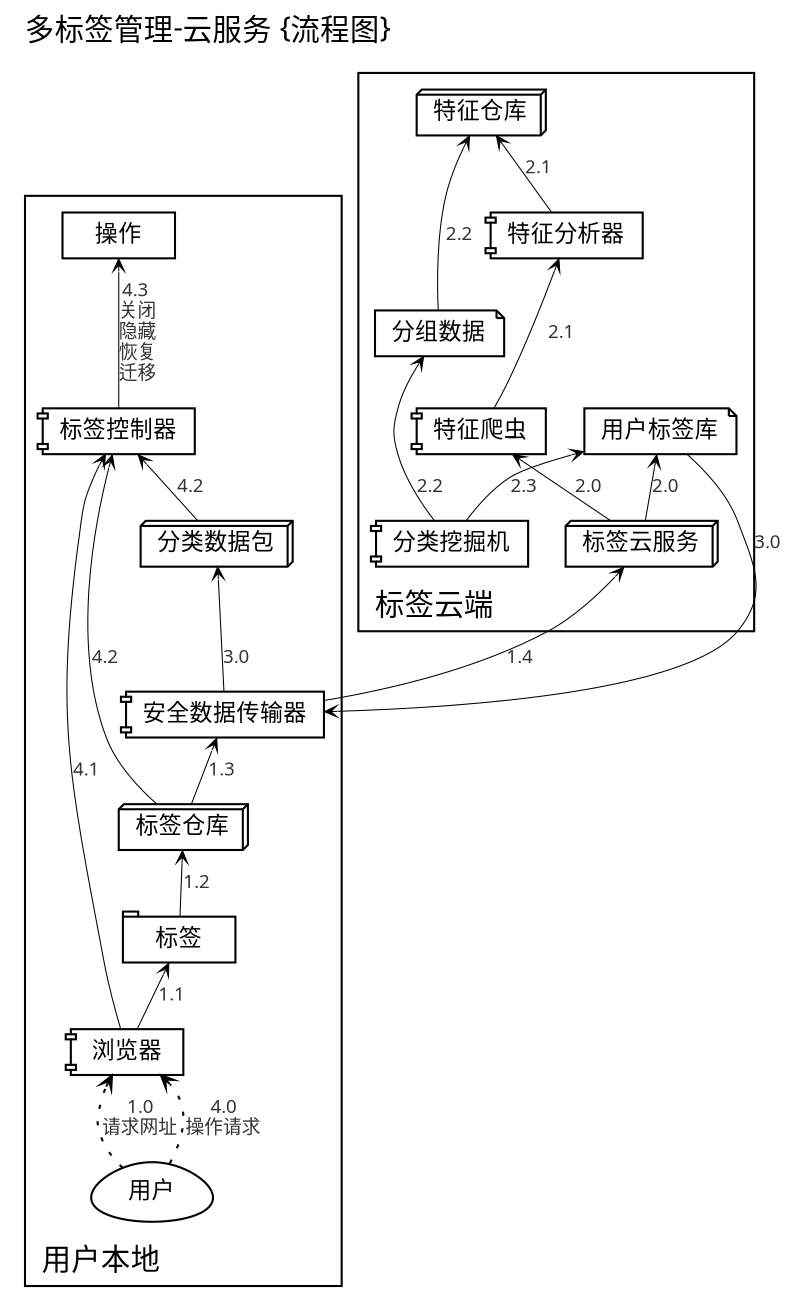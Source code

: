     /*生成命令:
$ dot -Tpng lb-multitab-cloud.dot -o lb-multitab-cloud.png
 -Tcmapx -o lb-crx-roles.map
    全局设定
    plaintext
{{{#!GraphViz dot
    */

digraph G4Lmultitab2cloud {
    /*全局设定*/
    graph [label="多标签管理-云服务 {流程图}"
        ,fontsize=14.0
        ,fontname="WenQuanYi Micro Hei"
        ,labeljust="l",labelloc="t",center=1
        ,ranksep=0.3,center=1,ratio=compress
        ,rankdir=BT
        ];

    node[fontsize=11.0,height=0.3
        ,fontname="WenQuanYi Micro Hei"
        ,shape=component 
        ];

    edge [fontsize=9.0,fontcolor="#333333"
        ,fontname="WenQuanYi Micro Hei"
        ,arrowsize=0.6,arrowhead=vee,arrowtail=none
        ,style="setlinewidth(0.5)"
        ];
/*
    src [label="源码",shape=ellipse,style="filled,dashed,setlinewidth(5)"
        ,color="#333333",fillcolor=dimgray
        ,URL="http://code.google.com/p/zoomquiet/source/browse/dot/obp/csdndr1-km.dot?repo=tangle"];
    /*图元声明
    start       [label="流程开始/结束",shape=point];
    end         [label="",shape=doublecircle,fillcolor=red];

    box         [label="实体/对象",shape=box];
    ellipse     [label="行动/节点",shape=ellipse];
    egg         [label="用户/人物",shape=egg];
    plaintext   [label="状态/属性",shape=plaintext,fillcolor=whitesmoke];
    diamond     [label="判别",shape=diamond];
    note        [label="注释",shape=note];
    tab         [label="目录/模块",shape=tab];
    db          [label="数据库",shape=box3d];
    component   [label="主机/组件",shape=component];
  ,style="rounded,dotted"];
    url [label="网址",shape=note];
    act [label="操作",shape=note];
        close [label="关闭",shape=box];
        revert [label="恢复",shape=box];
        hide [label="隐藏",shape=box];
        trans [label="转移",shape=box];
*/
subgraph cluster_loc {
    label = "用户本地";
    USER [label="用户",shape=egg];
        acts [label="操作",shape=box];

    browser [label="浏览器"];

    TAB [label="标签",shape=tab];
        tabStore [label="标签仓库",shape=box3d];
    doTAB [label="标签控制器",shape=component];
        grpStore [label="分类数据包",shape=box3d];
    sender [label="安全数据传输器",shape=component];

    USER->browser  [label="1.0\n请求网址",style="dotted"];
    browser->TAB   [label="1.1"];
        TAB->tabStore [label="1.2"];
        tabStore->sender [label="1.3"];

    USER->browser [label="4.0\n操作请求",style="dotted"];
    browser->doTAB [label="4.1"];
        {grpStore tabStore}->doTAB [label="4.2"];
        doTAB->acts [label="4.3 \n关闭\n隐藏\n恢复\n迁移"];


}

        sender->LBCsrv [label="1.4"];

subgraph cluster_LBC {
    label = "标签云端";
    LBCsrv [label="标签云服务",shape=box3d];
        grasper [label="特征爬虫",shape=component];
        analyser [label="特征分析器",shape=component];
    tagDB [label="特征仓库",shape=box3d];
    reTAB [label="分类挖掘机",shape=component];
        groups [label="分组数据",shape=note];

    usrTAB  [label="用户标签库",shape=note];
    LBCsrv->{grasper usrTAB} [label="2.0"];
        grasper->analyser->tagDB [label="2.1"];
        reTAB->groups->tagDB [label="2.2"];
        reTAB->usrTAB [label="2.3"];

    usrTAB->sender->grpStore [label="3.0"];

}


    /*图例关系
    */

/*
    { rank=same; AC    srvAC; }
    { rank=same; COMM    commander; }
    { rank=same; DONE   uriStore; }

    AC[label="认证准备",shape=plaintext];
    COMM[label="推荐阶段",shape=plaintext];
    DONE[label="完成阶段",shape=plaintext];
    AC->COMM->DONE;
*/
    edge [style=invis];

}

